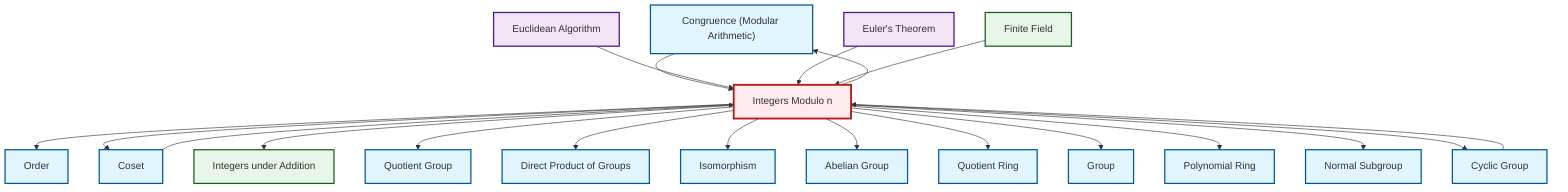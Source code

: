 graph TD
    classDef definition fill:#e1f5fe,stroke:#01579b,stroke-width:2px
    classDef theorem fill:#f3e5f5,stroke:#4a148c,stroke-width:2px
    classDef axiom fill:#fff3e0,stroke:#e65100,stroke-width:2px
    classDef example fill:#e8f5e9,stroke:#1b5e20,stroke-width:2px
    classDef current fill:#ffebee,stroke:#b71c1c,stroke-width:3px
    def-congruence["Congruence (Modular Arithmetic)"]:::definition
    def-isomorphism["Isomorphism"]:::definition
    def-quotient-group["Quotient Group"]:::definition
    def-direct-product["Direct Product of Groups"]:::definition
    ex-finite-field["Finite Field"]:::example
    def-group["Group"]:::definition
    def-order["Order"]:::definition
    def-cyclic-group["Cyclic Group"]:::definition
    def-abelian-group["Abelian Group"]:::definition
    def-normal-subgroup["Normal Subgroup"]:::definition
    def-polynomial-ring["Polynomial Ring"]:::definition
    thm-euclidean-algorithm["Euclidean Algorithm"]:::theorem
    def-coset["Coset"]:::definition
    def-quotient-ring["Quotient Ring"]:::definition
    ex-integers-addition["Integers under Addition"]:::example
    ex-quotient-integers-mod-n["Integers Modulo n"]:::example
    thm-euler["Euler's Theorem"]:::theorem
    ex-quotient-integers-mod-n --> def-order
    ex-quotient-integers-mod-n --> def-coset
    ex-quotient-integers-mod-n --> ex-integers-addition
    def-congruence --> ex-quotient-integers-mod-n
    ex-quotient-integers-mod-n --> def-quotient-group
    thm-euclidean-algorithm --> ex-quotient-integers-mod-n
    thm-euler --> ex-quotient-integers-mod-n
    def-coset --> ex-quotient-integers-mod-n
    ex-quotient-integers-mod-n --> def-direct-product
    ex-finite-field --> ex-quotient-integers-mod-n
    ex-quotient-integers-mod-n --> def-isomorphism
    ex-quotient-integers-mod-n --> def-abelian-group
    ex-quotient-integers-mod-n --> def-quotient-ring
    ex-quotient-integers-mod-n --> def-congruence
    ex-quotient-integers-mod-n --> def-group
    def-cyclic-group --> ex-quotient-integers-mod-n
    ex-quotient-integers-mod-n --> def-polynomial-ring
    ex-quotient-integers-mod-n --> def-normal-subgroup
    ex-quotient-integers-mod-n --> def-cyclic-group
    class ex-quotient-integers-mod-n current